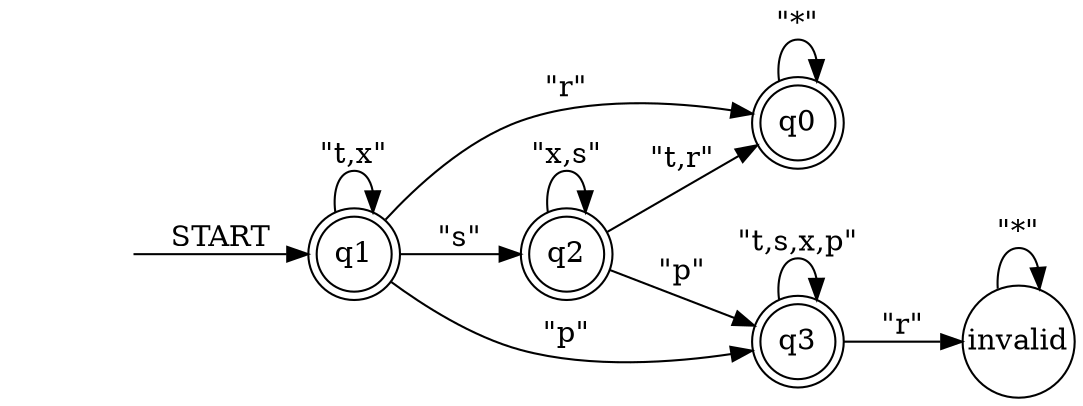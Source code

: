 # ----------------------------------- 
#Title:   (!p U (r || (!p && s && X(!p U t)))) || G!r
#From:  patterns.projects.cs.ksu.edu/documentation/patterns/ltl.shtml 
# alphabet : [t, p, r, s, x]
# ----------------------------------- 
 
 
digraph G {
  rankdir=LR;
  q0 [shape=doublecircle, margin=0];
  q1 [shape=doublecircle, margin=0];
  q2 [shape=doublecircle, margin=0];
  q3 [shape=doublecircle, margin=0];
  start0 [shape=none, style=invis];
  start0 -> q1 [label="START"];
  q1 -> q1  [label="\"t,x\""];
  q2 -> q0  [label="\"t,r\""];
  q0 -> q0  [label="\"*\""];
  q3 -> q3  [label="\"t,s,x,p\""];
  q2 -> q2  [label="\"x,s\""];
  q1 -> q3  [label="\"p\""];
  q1 -> q2  [label="\"s\""];
  q2 -> q3  [label="\"p\""];
  q1 -> q0  [label="\"r\""];
  invalid -> invalid  [label="\"*\""];
  q3 -> invalid  [label="\"r\""];
  invalid [shape=circle, margin=0];
}
